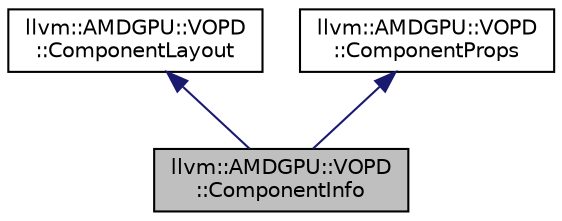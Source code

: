 digraph "llvm::AMDGPU::VOPD::ComponentInfo"
{
 // LATEX_PDF_SIZE
  bgcolor="transparent";
  edge [fontname="Helvetica",fontsize="10",labelfontname="Helvetica",labelfontsize="10"];
  node [fontname="Helvetica",fontsize="10",shape=record];
  Node1 [label="llvm::AMDGPU::VOPD\l::ComponentInfo",height=0.2,width=0.4,color="black", fillcolor="grey75", style="filled", fontcolor="black",tooltip=" "];
  Node2 -> Node1 [dir="back",color="midnightblue",fontsize="10",style="solid",fontname="Helvetica"];
  Node2 [label="llvm::AMDGPU::VOPD\l::ComponentLayout",height=0.2,width=0.4,color="black",URL="$classllvm_1_1AMDGPU_1_1VOPD_1_1ComponentLayout.html",tooltip=" "];
  Node3 -> Node1 [dir="back",color="midnightblue",fontsize="10",style="solid",fontname="Helvetica"];
  Node3 [label="llvm::AMDGPU::VOPD\l::ComponentProps",height=0.2,width=0.4,color="black",URL="$classllvm_1_1AMDGPU_1_1VOPD_1_1ComponentProps.html",tooltip=" "];
}
